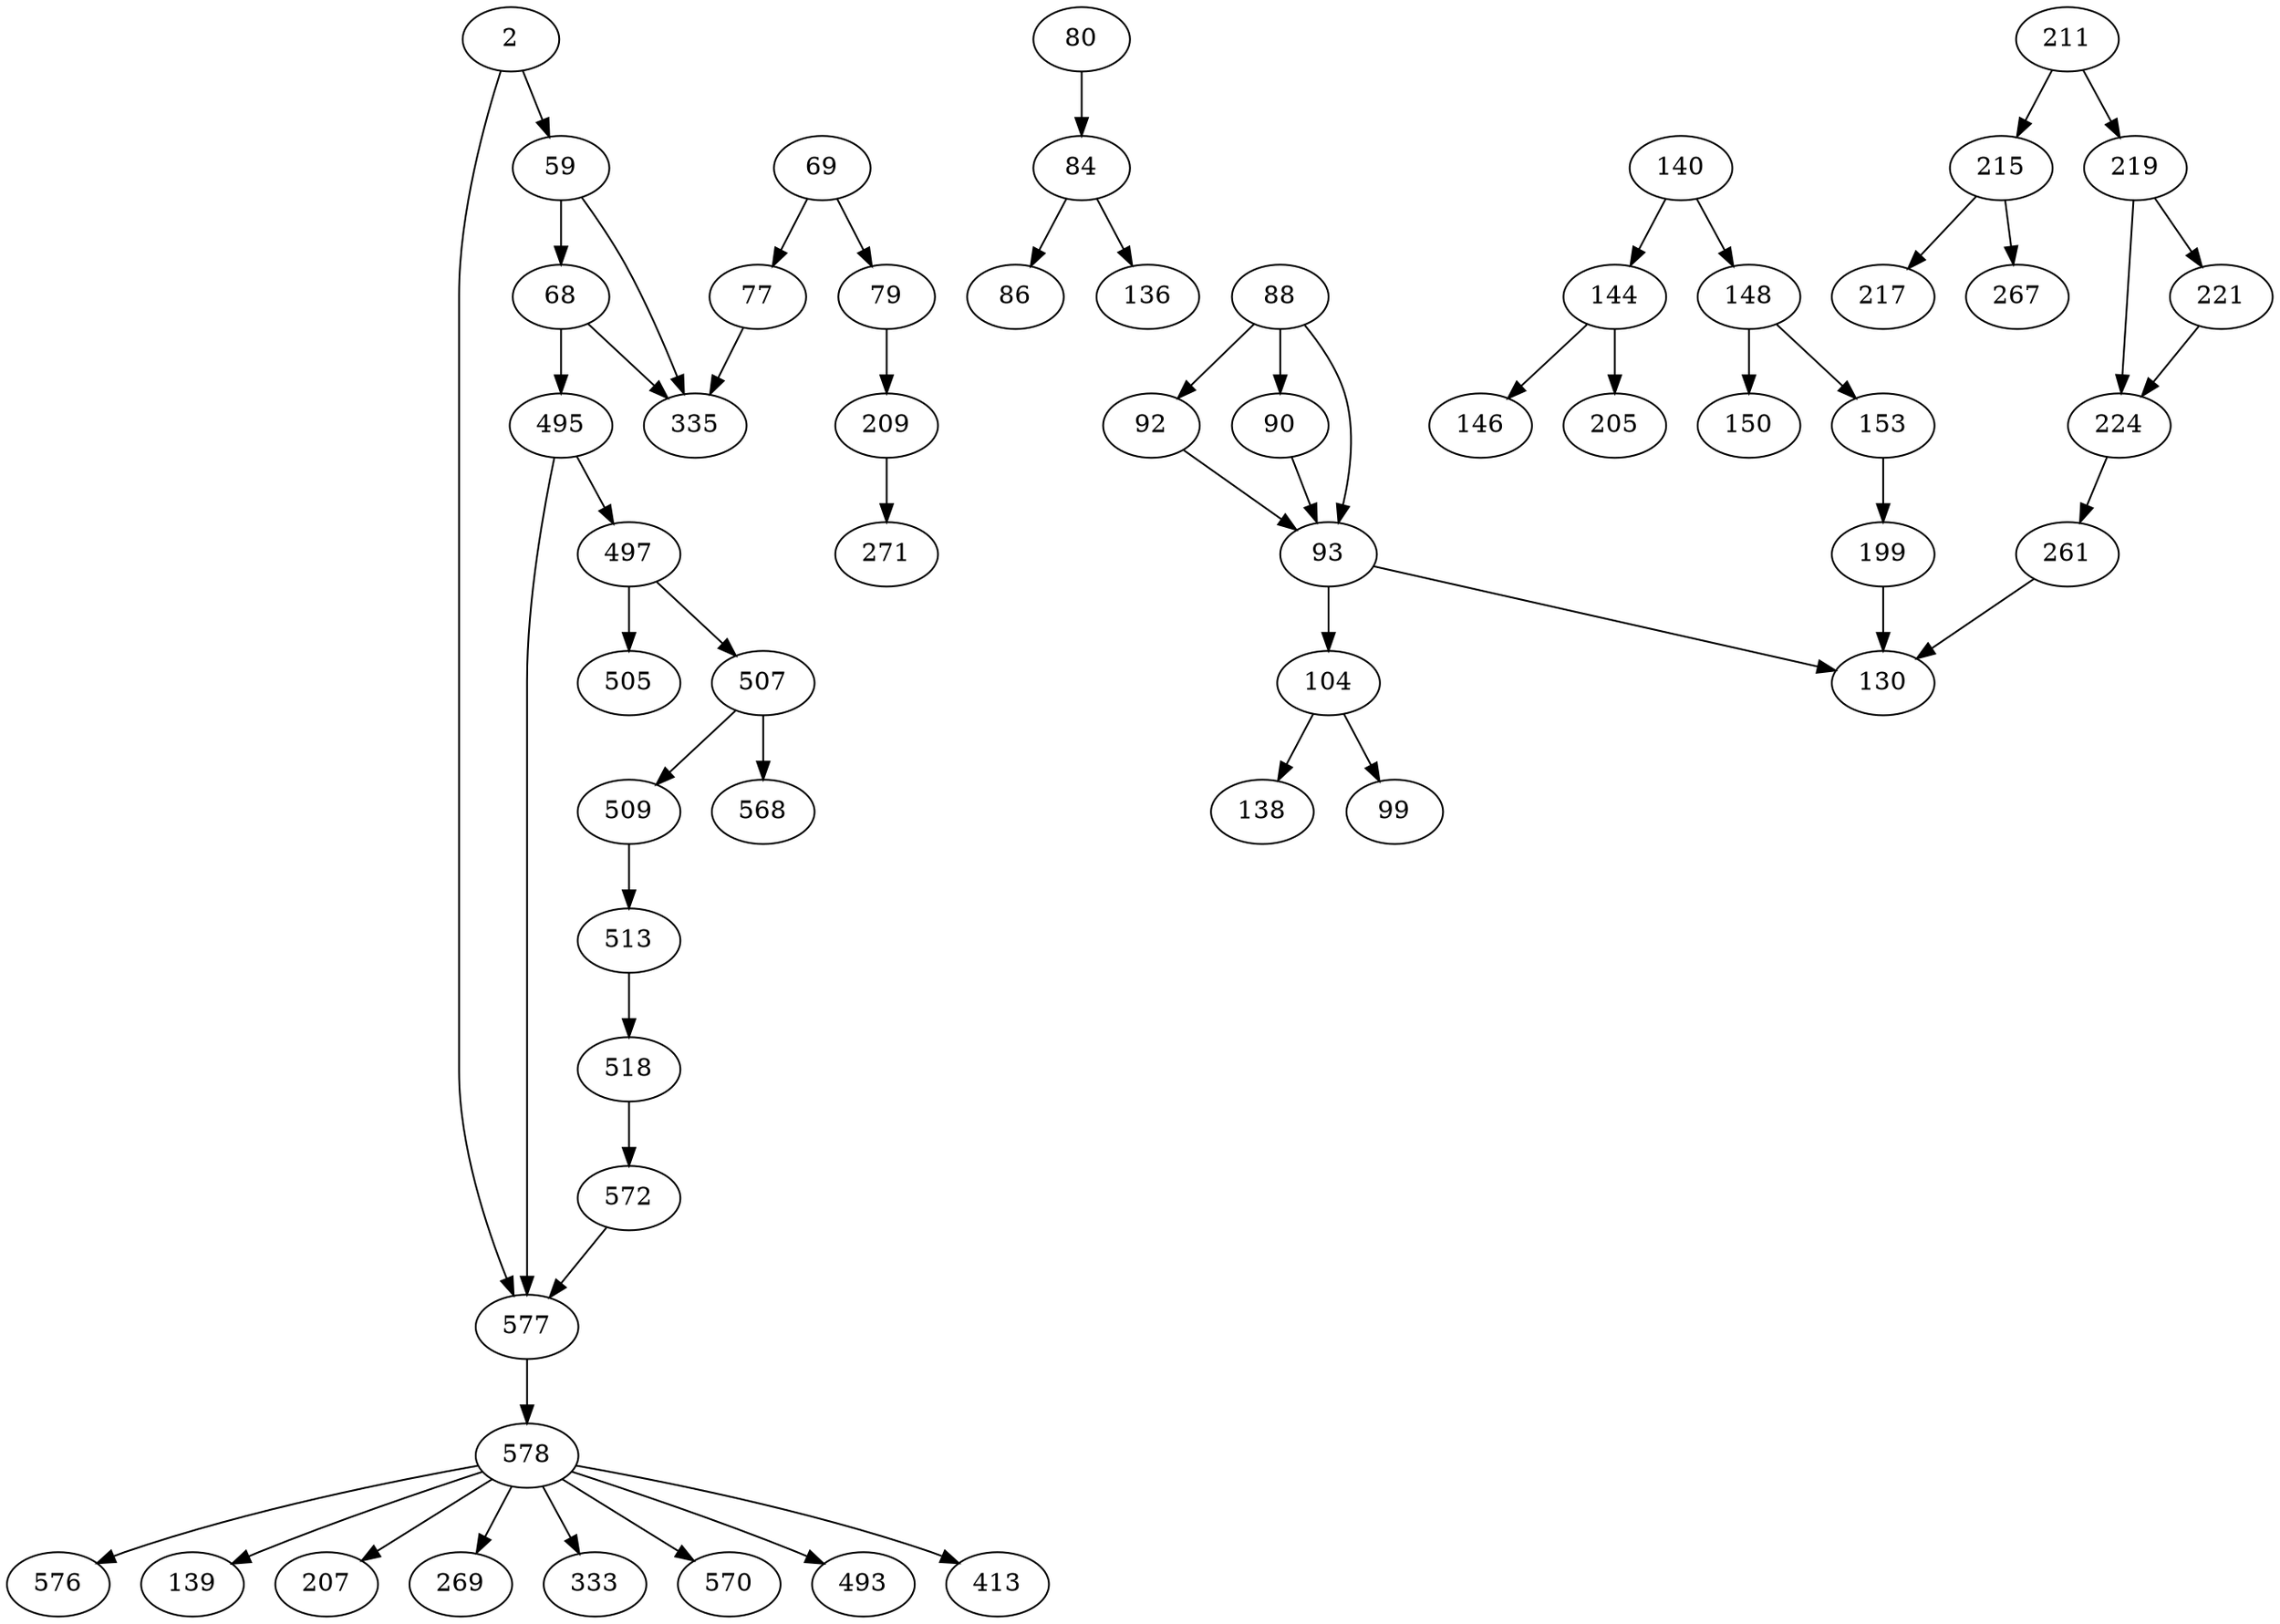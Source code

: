 digraph CFG {
    2 -> 59;
    2 -> 577;
    59 -> 68;
    59 -> 335;
    68 -> 495;
    68 -> 335;
    69 -> 77;
    69 -> 79;
    77 -> 335;
    79 -> 209;
    80 -> 84;
    84 -> 86;
    84 -> 136;
    88 -> 92;
    88 -> 90;
    88 -> 93;
    90 -> 93;
    92 -> 93;
    93 -> 130;
    93 -> 104;
    104 -> 138;
    104 -> 99;
    140 -> 144;
    140 -> 148;
    144 -> 146;
    144 -> 205;
    148 -> 150;
    148 -> 153;
    153 -> 199;
    199 -> 130;
    209 -> 271;
    211 -> 215;
    211 -> 219;
    215 -> 217;
    215 -> 267;
    219 -> 224;
    219 -> 221;
    221 -> 224;
    224 -> 261;
    261 -> 130;
    495 -> 497;
    495 -> 577;
    497 -> 505;
    497 -> 507;
    507 -> 509;
    507 -> 568;
    509 -> 513;
    513 -> 518;
    518 -> 572;
    572 -> 577;
    577 -> 578;
    578 -> 576;
    578 -> 139;
    578 -> 207;
    578 -> 269;
    578 -> 333;
    578 -> 570;
    578 -> 493;
    578 -> 413;
}